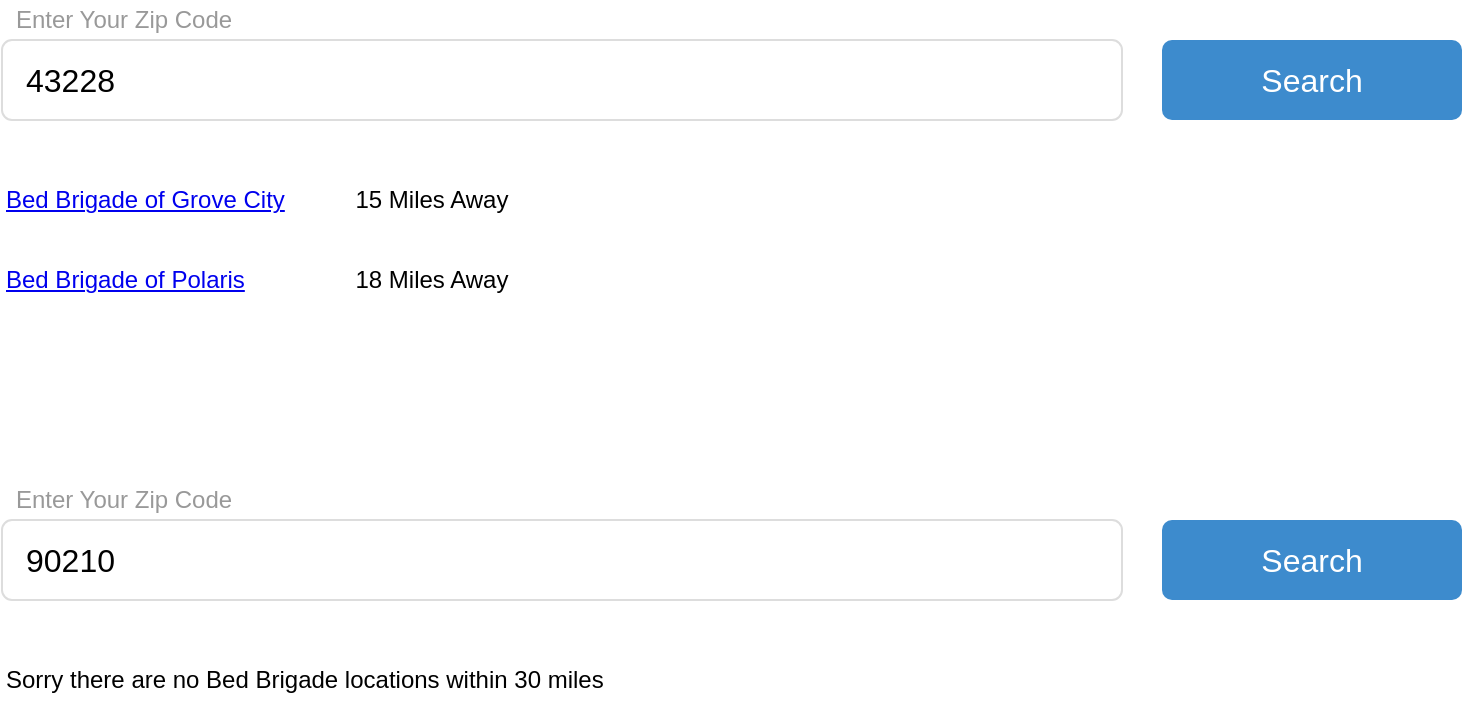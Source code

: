 <mxfile version="20.7.4" type="device"><diagram name="Page-1" id="c9db0220-8083-56f3-ca83-edcdcd058819"><mxGraphModel dx="1658" dy="820" grid="1" gridSize="10" guides="1" tooltips="1" connect="1" arrows="1" fold="1" page="1" pageScale="1.5" pageWidth="826" pageHeight="1169" background="none" math="0" shadow="0"><root><mxCell id="0" style=";html=1;"/><mxCell id="1" style=";html=1;" parent="0"/><mxCell id="3d76a8aef4d5c911-17" value="Enter Your Zip Code" style="html=1;shadow=0;dashed=0;shape=mxgraph.bootstrap.rect;strokeColor=none;fillColor=none;fontColor=#999999;align=left;spacingLeft=5;whiteSpace=wrap;rounded=0;" parent="1" vertex="1"><mxGeometry x="40" y="130" width="200" height="20" as="geometry"/></mxCell><mxCell id="3d76a8aef4d5c911-18" value="43228" style="html=1;shadow=0;dashed=0;shape=mxgraph.bootstrap.rrect;rSize=5;strokeColor=#dddddd;;align=left;spacingLeft=10;fontSize=16;whiteSpace=wrap;rounded=0;" parent="1" vertex="1"><mxGeometry x="40" y="150" width="560" height="40" as="geometry"/></mxCell><mxCell id="3d76a8aef4d5c911-51" value="Search" style="html=1;shadow=0;dashed=0;shape=mxgraph.bootstrap.rrect;align=center;rSize=5;strokeColor=none;fillColor=#3D8BCD;fontColor=#ffffff;fontSize=16;whiteSpace=wrap;rounded=0;" parent="1" vertex="1"><mxGeometry x="620" y="150" width="150" height="40" as="geometry"/></mxCell><UserObject label="Bed Brigade of Grove City" link="https://www.draw.io" id="R09a3GFphrDVZyPgKU06-2"><mxCell style="text;html=1;strokeColor=none;fillColor=none;whiteSpace=wrap;align=left;verticalAlign=middle;fontColor=#0000EE;fontStyle=4;" vertex="1" parent="1"><mxGeometry x="40" y="210" width="200" height="40" as="geometry"/></mxCell></UserObject><UserObject label="Bed Brigade of Polaris" link="https://www.draw.io" id="R09a3GFphrDVZyPgKU06-3"><mxCell style="text;html=1;strokeColor=none;fillColor=none;whiteSpace=wrap;align=left;verticalAlign=middle;fontColor=#0000EE;fontStyle=4;" vertex="1" parent="1"><mxGeometry x="40" y="250" width="200" height="40" as="geometry"/></mxCell></UserObject><mxCell id="R09a3GFphrDVZyPgKU06-4" value="15 Miles Away" style="text;strokeColor=none;align=center;fillColor=none;html=1;verticalAlign=middle;whiteSpace=wrap;rounded=0;" vertex="1" parent="1"><mxGeometry x="200" y="215" width="110" height="30" as="geometry"/></mxCell><mxCell id="R09a3GFphrDVZyPgKU06-5" value="18 Miles Away" style="text;strokeColor=none;align=center;fillColor=none;html=1;verticalAlign=middle;whiteSpace=wrap;rounded=0;" vertex="1" parent="1"><mxGeometry x="200" y="255" width="110" height="30" as="geometry"/></mxCell><mxCell id="R09a3GFphrDVZyPgKU06-6" value="Enter Your Zip Code" style="html=1;shadow=0;dashed=0;shape=mxgraph.bootstrap.rect;strokeColor=none;fillColor=none;fontColor=#999999;align=left;spacingLeft=5;whiteSpace=wrap;rounded=0;" vertex="1" parent="1"><mxGeometry x="40" y="370" width="200" height="20" as="geometry"/></mxCell><mxCell id="R09a3GFphrDVZyPgKU06-7" value="90210" style="html=1;shadow=0;dashed=0;shape=mxgraph.bootstrap.rrect;rSize=5;strokeColor=#dddddd;;align=left;spacingLeft=10;fontSize=16;whiteSpace=wrap;rounded=0;" vertex="1" parent="1"><mxGeometry x="40" y="390" width="560" height="40" as="geometry"/></mxCell><mxCell id="R09a3GFphrDVZyPgKU06-8" value="Search" style="html=1;shadow=0;dashed=0;shape=mxgraph.bootstrap.rrect;align=center;rSize=5;strokeColor=none;fillColor=#3D8BCD;fontColor=#ffffff;fontSize=16;whiteSpace=wrap;rounded=0;" vertex="1" parent="1"><mxGeometry x="620" y="390" width="150" height="40" as="geometry"/></mxCell><mxCell id="R09a3GFphrDVZyPgKU06-11" value="Sorry there are no Bed Brigade locations within 30 miles" style="text;strokeColor=none;align=left;fillColor=none;html=1;verticalAlign=middle;whiteSpace=wrap;rounded=0;" vertex="1" parent="1"><mxGeometry x="40" y="455" width="490" height="30" as="geometry"/></mxCell></root></mxGraphModel></diagram></mxfile>